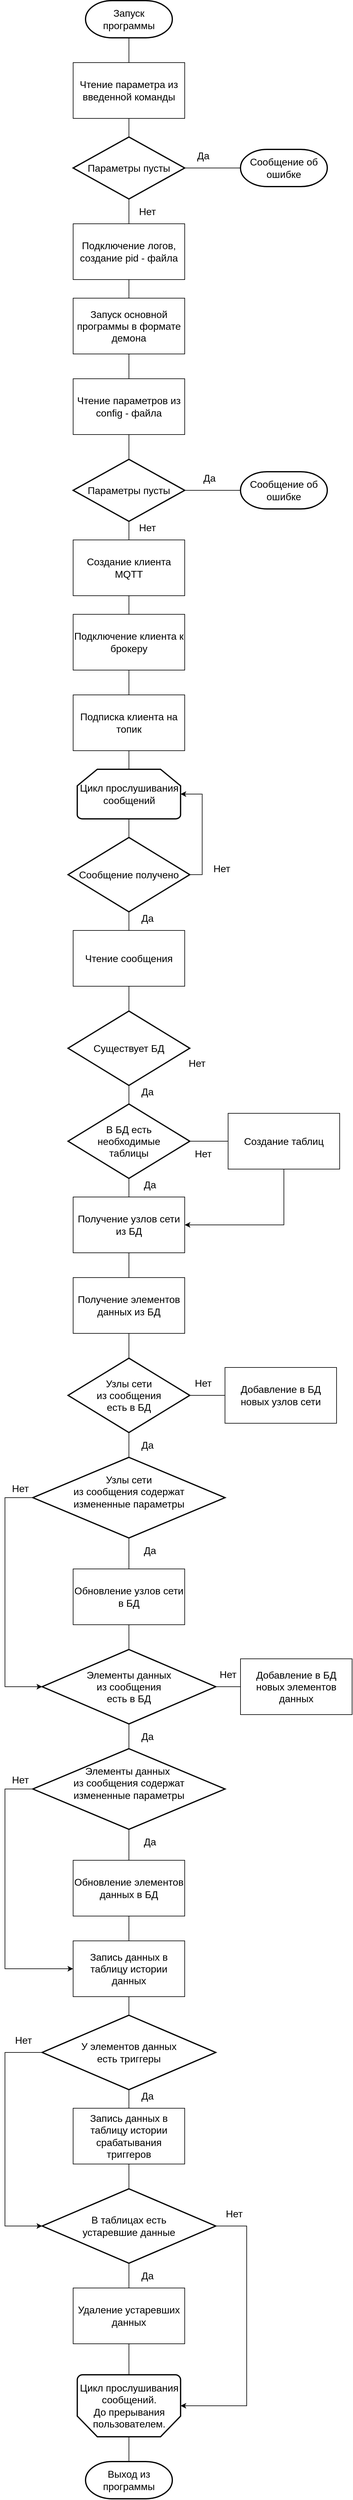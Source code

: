 <mxfile version="13.1.3" type="device"><diagram id="h_bSzQhF9TZG8HhlaY8L" name="Page-1"><mxGraphModel dx="1084" dy="606" grid="1" gridSize="10" guides="1" tooltips="1" connect="1" arrows="1" fold="1" page="1" pageScale="1" pageWidth="827" pageHeight="1169" math="0" shadow="0"><root><mxCell id="0"/><mxCell id="1" parent="0"/><mxCell id="VXSJhTADm75R9wh-Vfbs-5" style="edgeStyle=orthogonalEdgeStyle;rounded=0;orthogonalLoop=1;jettySize=auto;html=1;exitX=0.5;exitY=1;exitDx=0;exitDy=0;exitPerimeter=0;entryX=0.5;entryY=0;entryDx=0;entryDy=0;endArrow=none;endFill=0;" edge="1" parent="1" source="VXSJhTADm75R9wh-Vfbs-3" target="VXSJhTADm75R9wh-Vfbs-4"><mxGeometry relative="1" as="geometry"/></mxCell><mxCell id="VXSJhTADm75R9wh-Vfbs-3" value="&lt;font style=&quot;font-size: 16px&quot;&gt;Запуск программы&lt;/font&gt;" style="strokeWidth=2;html=1;shape=mxgraph.flowchart.terminator;whiteSpace=wrap;" vertex="1" parent="1"><mxGeometry x="330" y="40" width="140" height="60" as="geometry"/></mxCell><mxCell id="VXSJhTADm75R9wh-Vfbs-9" style="edgeStyle=orthogonalEdgeStyle;rounded=0;orthogonalLoop=1;jettySize=auto;html=1;exitX=0.5;exitY=1;exitDx=0;exitDy=0;entryX=0.5;entryY=0;entryDx=0;entryDy=0;entryPerimeter=0;endArrow=none;endFill=0;" edge="1" parent="1" source="VXSJhTADm75R9wh-Vfbs-4" target="VXSJhTADm75R9wh-Vfbs-6"><mxGeometry relative="1" as="geometry"/></mxCell><mxCell id="VXSJhTADm75R9wh-Vfbs-4" value="&lt;font style=&quot;font-size: 16px&quot;&gt;Чтение параметра из введенной команды&lt;/font&gt;" style="rounded=0;whiteSpace=wrap;html=1;" vertex="1" parent="1"><mxGeometry x="310" y="140" width="180" height="90" as="geometry"/></mxCell><mxCell id="VXSJhTADm75R9wh-Vfbs-17" style="edgeStyle=orthogonalEdgeStyle;rounded=0;orthogonalLoop=1;jettySize=auto;html=1;exitX=1;exitY=0.5;exitDx=0;exitDy=0;exitPerimeter=0;entryX=0;entryY=0.5;entryDx=0;entryDy=0;entryPerimeter=0;endArrow=none;endFill=0;" edge="1" parent="1" source="VXSJhTADm75R9wh-Vfbs-6" target="VXSJhTADm75R9wh-Vfbs-16"><mxGeometry relative="1" as="geometry"/></mxCell><mxCell id="VXSJhTADm75R9wh-Vfbs-18" style="edgeStyle=orthogonalEdgeStyle;rounded=0;orthogonalLoop=1;jettySize=auto;html=1;exitX=0.5;exitY=1;exitDx=0;exitDy=0;exitPerimeter=0;endArrow=none;endFill=0;" edge="1" parent="1" source="VXSJhTADm75R9wh-Vfbs-6" target="VXSJhTADm75R9wh-Vfbs-15"><mxGeometry relative="1" as="geometry"/></mxCell><mxCell id="VXSJhTADm75R9wh-Vfbs-6" value="&lt;font style=&quot;font-size: 16px&quot;&gt;Параметры пусты&lt;/font&gt;" style="strokeWidth=2;html=1;shape=mxgraph.flowchart.decision;whiteSpace=wrap;" vertex="1" parent="1"><mxGeometry x="310" y="260" width="180" height="100" as="geometry"/></mxCell><mxCell id="VXSJhTADm75R9wh-Vfbs-11" value="&lt;font style=&quot;font-size: 16px&quot;&gt;Да&lt;/font&gt;" style="text;html=1;strokeColor=none;fillColor=none;align=center;verticalAlign=middle;whiteSpace=wrap;rounded=0;" vertex="1" parent="1"><mxGeometry x="500" y="280" width="40" height="20" as="geometry"/></mxCell><mxCell id="VXSJhTADm75R9wh-Vfbs-21" style="edgeStyle=orthogonalEdgeStyle;rounded=0;orthogonalLoop=1;jettySize=auto;html=1;exitX=0.5;exitY=1;exitDx=0;exitDy=0;entryX=0.5;entryY=0;entryDx=0;entryDy=0;endArrow=none;endFill=0;" edge="1" parent="1" source="VXSJhTADm75R9wh-Vfbs-12" target="VXSJhTADm75R9wh-Vfbs-14"><mxGeometry relative="1" as="geometry"/></mxCell><mxCell id="VXSJhTADm75R9wh-Vfbs-12" value="&lt;span style=&quot;font-size: 16px&quot;&gt;Запуск основной программы в формате демона&lt;/span&gt;" style="rounded=0;whiteSpace=wrap;html=1;" vertex="1" parent="1"><mxGeometry x="310" y="520" width="180" height="90" as="geometry"/></mxCell><mxCell id="VXSJhTADm75R9wh-Vfbs-23" style="edgeStyle=orthogonalEdgeStyle;rounded=0;orthogonalLoop=1;jettySize=auto;html=1;exitX=0.5;exitY=1;exitDx=0;exitDy=0;endArrow=none;endFill=0;" edge="1" parent="1" source="VXSJhTADm75R9wh-Vfbs-14" target="VXSJhTADm75R9wh-Vfbs-22"><mxGeometry relative="1" as="geometry"/></mxCell><mxCell id="VXSJhTADm75R9wh-Vfbs-14" value="&lt;span style=&quot;font-size: 16px&quot;&gt;Чтение параметров из config - файла&lt;/span&gt;" style="rounded=0;whiteSpace=wrap;html=1;" vertex="1" parent="1"><mxGeometry x="310" y="650" width="180" height="90" as="geometry"/></mxCell><mxCell id="VXSJhTADm75R9wh-Vfbs-20" style="edgeStyle=orthogonalEdgeStyle;rounded=0;orthogonalLoop=1;jettySize=auto;html=1;exitX=0.5;exitY=1;exitDx=0;exitDy=0;entryX=0.5;entryY=0;entryDx=0;entryDy=0;endArrow=none;endFill=0;" edge="1" parent="1" source="VXSJhTADm75R9wh-Vfbs-15" target="VXSJhTADm75R9wh-Vfbs-12"><mxGeometry relative="1" as="geometry"/></mxCell><mxCell id="VXSJhTADm75R9wh-Vfbs-15" value="&lt;span style=&quot;font-size: 16px&quot;&gt;Подключение логов, создание pid - файла&lt;/span&gt;" style="rounded=0;whiteSpace=wrap;html=1;" vertex="1" parent="1"><mxGeometry x="310" y="400" width="180" height="90" as="geometry"/></mxCell><mxCell id="VXSJhTADm75R9wh-Vfbs-16" value="&lt;font style=&quot;font-size: 16px&quot;&gt;Сообщение об ошибке&lt;/font&gt;" style="strokeWidth=2;html=1;shape=mxgraph.flowchart.terminator;whiteSpace=wrap;" vertex="1" parent="1"><mxGeometry x="580" y="280" width="140" height="60" as="geometry"/></mxCell><mxCell id="VXSJhTADm75R9wh-Vfbs-19" value="&lt;font style=&quot;font-size: 16px&quot;&gt;Нет&lt;/font&gt;" style="text;html=1;strokeColor=none;fillColor=none;align=center;verticalAlign=middle;whiteSpace=wrap;rounded=0;" vertex="1" parent="1"><mxGeometry x="410" y="370" width="40" height="20" as="geometry"/></mxCell><mxCell id="VXSJhTADm75R9wh-Vfbs-25" style="edgeStyle=orthogonalEdgeStyle;rounded=0;orthogonalLoop=1;jettySize=auto;html=1;exitX=1;exitY=0.5;exitDx=0;exitDy=0;exitPerimeter=0;entryX=0;entryY=0.5;entryDx=0;entryDy=0;entryPerimeter=0;endArrow=none;endFill=0;" edge="1" parent="1" source="VXSJhTADm75R9wh-Vfbs-22" target="VXSJhTADm75R9wh-Vfbs-24"><mxGeometry relative="1" as="geometry"/></mxCell><mxCell id="VXSJhTADm75R9wh-Vfbs-22" value="&lt;font style=&quot;font-size: 16px&quot;&gt;Параметры пусты&lt;/font&gt;" style="strokeWidth=2;html=1;shape=mxgraph.flowchart.decision;whiteSpace=wrap;" vertex="1" parent="1"><mxGeometry x="310" y="780" width="180" height="100" as="geometry"/></mxCell><mxCell id="VXSJhTADm75R9wh-Vfbs-24" value="&lt;font style=&quot;font-size: 16px&quot;&gt;Сообщение об ошибке&lt;/font&gt;" style="strokeWidth=2;html=1;shape=mxgraph.flowchart.terminator;whiteSpace=wrap;" vertex="1" parent="1"><mxGeometry x="580" y="800" width="140" height="60" as="geometry"/></mxCell><mxCell id="VXSJhTADm75R9wh-Vfbs-26" value="&lt;font style=&quot;font-size: 16px&quot;&gt;Да&lt;/font&gt;" style="text;html=1;strokeColor=none;fillColor=none;align=center;verticalAlign=middle;whiteSpace=wrap;rounded=0;" vertex="1" parent="1"><mxGeometry x="510" y="800" width="40" height="20" as="geometry"/></mxCell><mxCell id="VXSJhTADm75R9wh-Vfbs-29" value="&lt;font style=&quot;font-size: 16px&quot;&gt;Нет&lt;/font&gt;" style="text;html=1;strokeColor=none;fillColor=none;align=center;verticalAlign=middle;whiteSpace=wrap;rounded=0;" vertex="1" parent="1"><mxGeometry x="410" y="880" width="40" height="20" as="geometry"/></mxCell><mxCell id="VXSJhTADm75R9wh-Vfbs-35" style="edgeStyle=orthogonalEdgeStyle;rounded=0;orthogonalLoop=1;jettySize=auto;html=1;exitX=0.5;exitY=1;exitDx=0;exitDy=0;entryX=0.5;entryY=0;entryDx=0;entryDy=0;endArrow=none;endFill=0;" edge="1" parent="1" source="VXSJhTADm75R9wh-Vfbs-30" target="VXSJhTADm75R9wh-Vfbs-31"><mxGeometry relative="1" as="geometry"/></mxCell><mxCell id="VXSJhTADm75R9wh-Vfbs-30" value="&lt;span style=&quot;font-size: 16px&quot;&gt;Создание клиента MQTT&lt;/span&gt;" style="rounded=0;whiteSpace=wrap;html=1;" vertex="1" parent="1"><mxGeometry x="309.99" y="910" width="180" height="90" as="geometry"/></mxCell><mxCell id="VXSJhTADm75R9wh-Vfbs-36" style="edgeStyle=orthogonalEdgeStyle;rounded=0;orthogonalLoop=1;jettySize=auto;html=1;exitX=0.5;exitY=1;exitDx=0;exitDy=0;endArrow=none;endFill=0;" edge="1" parent="1" source="VXSJhTADm75R9wh-Vfbs-31" target="VXSJhTADm75R9wh-Vfbs-32"><mxGeometry relative="1" as="geometry"/></mxCell><mxCell id="VXSJhTADm75R9wh-Vfbs-31" value="&lt;span style=&quot;font-size: 16px&quot;&gt;Подключение клиента к брокеру&lt;/span&gt;" style="rounded=0;whiteSpace=wrap;html=1;" vertex="1" parent="1"><mxGeometry x="310" y="1030" width="180" height="90" as="geometry"/></mxCell><mxCell id="VXSJhTADm75R9wh-Vfbs-50" style="edgeStyle=orthogonalEdgeStyle;rounded=0;orthogonalLoop=1;jettySize=auto;html=1;exitX=0.5;exitY=1;exitDx=0;exitDy=0;entryX=0.5;entryY=0;entryDx=0;entryDy=0;entryPerimeter=0;endArrow=none;endFill=0;" edge="1" parent="1" source="VXSJhTADm75R9wh-Vfbs-32" target="VXSJhTADm75R9wh-Vfbs-49"><mxGeometry relative="1" as="geometry"/></mxCell><mxCell id="VXSJhTADm75R9wh-Vfbs-32" value="&lt;span style=&quot;font-size: 16px&quot;&gt;Подписка клиента на топик&lt;/span&gt;" style="rounded=0;whiteSpace=wrap;html=1;" vertex="1" parent="1"><mxGeometry x="310" y="1160" width="180" height="90" as="geometry"/></mxCell><mxCell id="VXSJhTADm75R9wh-Vfbs-75" style="edgeStyle=orthogonalEdgeStyle;rounded=0;orthogonalLoop=1;jettySize=auto;html=1;exitX=0.5;exitY=1;exitDx=0;exitDy=0;entryX=0.5;entryY=0;entryDx=0;entryDy=0;entryPerimeter=0;endArrow=none;endFill=0;" edge="1" parent="1" source="VXSJhTADm75R9wh-Vfbs-33" target="VXSJhTADm75R9wh-Vfbs-74"><mxGeometry relative="1" as="geometry"/></mxCell><mxCell id="VXSJhTADm75R9wh-Vfbs-33" value="&lt;span style=&quot;font-size: 16px&quot;&gt;Чтение сообщения&lt;/span&gt;" style="rounded=0;whiteSpace=wrap;html=1;" vertex="1" parent="1"><mxGeometry x="310" y="1540" width="180" height="90" as="geometry"/></mxCell><mxCell id="VXSJhTADm75R9wh-Vfbs-48" style="edgeStyle=orthogonalEdgeStyle;rounded=0;orthogonalLoop=1;jettySize=auto;html=1;exitX=0.5;exitY=0;exitDx=0;exitDy=0;exitPerimeter=0;entryX=0.5;entryY=0;entryDx=0;entryDy=0;entryPerimeter=0;endArrow=none;endFill=0;" edge="1" parent="1" source="VXSJhTADm75R9wh-Vfbs-42" target="VXSJhTADm75R9wh-Vfbs-47"><mxGeometry relative="1" as="geometry"/></mxCell><mxCell id="VXSJhTADm75R9wh-Vfbs-42" value="&lt;font style=&quot;font-size: 16px&quot;&gt;Цикл прослушивания сообщений.&lt;br&gt;До прерывания пользователем.&lt;br&gt;&lt;/font&gt;" style="strokeWidth=2;html=1;shape=mxgraph.flowchart.loop_limit;whiteSpace=wrap;direction=west;" vertex="1" parent="1"><mxGeometry x="316.67" y="3870" width="166.67" height="100" as="geometry"/></mxCell><mxCell id="VXSJhTADm75R9wh-Vfbs-45" style="edgeStyle=orthogonalEdgeStyle;rounded=0;orthogonalLoop=1;jettySize=auto;html=1;exitX=0.5;exitY=1;exitDx=0;exitDy=0;exitPerimeter=0;entryX=0.5;entryY=0;entryDx=0;entryDy=0;endArrow=none;endFill=0;" edge="1" parent="1" source="VXSJhTADm75R9wh-Vfbs-22" target="VXSJhTADm75R9wh-Vfbs-30"><mxGeometry relative="1" as="geometry"><mxPoint x="399.995" y="920" as="sourcePoint"/></mxGeometry></mxCell><mxCell id="VXSJhTADm75R9wh-Vfbs-47" value="&lt;font style=&quot;font-size: 16px&quot;&gt;Выход из программы&lt;/font&gt;" style="strokeWidth=2;html=1;shape=mxgraph.flowchart.terminator;whiteSpace=wrap;" vertex="1" parent="1"><mxGeometry x="330" y="4010" width="140" height="60" as="geometry"/></mxCell><mxCell id="VXSJhTADm75R9wh-Vfbs-53" style="edgeStyle=orthogonalEdgeStyle;rounded=0;orthogonalLoop=1;jettySize=auto;html=1;exitX=0.5;exitY=1;exitDx=0;exitDy=0;exitPerimeter=0;entryX=0.5;entryY=0;entryDx=0;entryDy=0;entryPerimeter=0;endArrow=none;endFill=0;" edge="1" parent="1" source="VXSJhTADm75R9wh-Vfbs-49" target="VXSJhTADm75R9wh-Vfbs-52"><mxGeometry relative="1" as="geometry"/></mxCell><mxCell id="VXSJhTADm75R9wh-Vfbs-49" value="&lt;font style=&quot;font-size: 16px&quot;&gt;Цикл прослушивания сообщений&lt;br&gt;&lt;/font&gt;" style="strokeWidth=2;html=1;shape=mxgraph.flowchart.loop_limit;whiteSpace=wrap;direction=east;" vertex="1" parent="1"><mxGeometry x="316.65" y="1280" width="166.67" height="80" as="geometry"/></mxCell><mxCell id="VXSJhTADm75R9wh-Vfbs-54" style="edgeStyle=orthogonalEdgeStyle;rounded=0;orthogonalLoop=1;jettySize=auto;html=1;exitX=0.5;exitY=1;exitDx=0;exitDy=0;exitPerimeter=0;entryX=0.5;entryY=0;entryDx=0;entryDy=0;endArrow=none;endFill=0;" edge="1" parent="1" source="VXSJhTADm75R9wh-Vfbs-52" target="VXSJhTADm75R9wh-Vfbs-33"><mxGeometry relative="1" as="geometry"/></mxCell><mxCell id="VXSJhTADm75R9wh-Vfbs-58" style="edgeStyle=orthogonalEdgeStyle;rounded=0;orthogonalLoop=1;jettySize=auto;html=1;exitX=1;exitY=0.5;exitDx=0;exitDy=0;exitPerimeter=0;entryX=1;entryY=0.5;entryDx=0;entryDy=0;entryPerimeter=0;endArrow=classic;endFill=1;" edge="1" parent="1" source="VXSJhTADm75R9wh-Vfbs-52" target="VXSJhTADm75R9wh-Vfbs-49"><mxGeometry relative="1" as="geometry"/></mxCell><mxCell id="VXSJhTADm75R9wh-Vfbs-52" value="&lt;font style=&quot;font-size: 16px&quot;&gt;Сообщение получено&lt;/font&gt;" style="strokeWidth=2;html=1;shape=mxgraph.flowchart.decision;whiteSpace=wrap;" vertex="1" parent="1"><mxGeometry x="301.8" y="1390" width="196.36" height="120" as="geometry"/></mxCell><mxCell id="VXSJhTADm75R9wh-Vfbs-55" value="&lt;font style=&quot;font-size: 16px&quot;&gt;Да&lt;/font&gt;" style="text;html=1;strokeColor=none;fillColor=none;align=center;verticalAlign=middle;whiteSpace=wrap;rounded=0;" vertex="1" parent="1"><mxGeometry x="410" y="1510" width="40" height="20" as="geometry"/></mxCell><mxCell id="VXSJhTADm75R9wh-Vfbs-59" value="&lt;font style=&quot;font-size: 16px&quot;&gt;Нет&lt;/font&gt;" style="text;html=1;strokeColor=none;fillColor=none;align=center;verticalAlign=middle;whiteSpace=wrap;rounded=0;" vertex="1" parent="1"><mxGeometry x="530" y="1430" width="40" height="20" as="geometry"/></mxCell><mxCell id="VXSJhTADm75R9wh-Vfbs-69" style="edgeStyle=orthogonalEdgeStyle;rounded=0;orthogonalLoop=1;jettySize=auto;html=1;exitX=0.5;exitY=1;exitDx=0;exitDy=0;entryX=0.5;entryY=0;entryDx=0;entryDy=0;endArrow=none;endFill=0;" edge="1" parent="1" source="VXSJhTADm75R9wh-Vfbs-61" target="VXSJhTADm75R9wh-Vfbs-68"><mxGeometry relative="1" as="geometry"/></mxCell><mxCell id="VXSJhTADm75R9wh-Vfbs-61" value="&lt;span style=&quot;font-size: 16px&quot;&gt;Получение узлов сети из БД&lt;/span&gt;" style="rounded=0;whiteSpace=wrap;html=1;" vertex="1" parent="1"><mxGeometry x="310" y="1970" width="180" height="90" as="geometry"/></mxCell><mxCell id="VXSJhTADm75R9wh-Vfbs-65" style="edgeStyle=orthogonalEdgeStyle;rounded=0;orthogonalLoop=1;jettySize=auto;html=1;exitX=0.5;exitY=1;exitDx=0;exitDy=0;exitPerimeter=0;entryX=0.5;entryY=0;entryDx=0;entryDy=0;endArrow=none;endFill=0;" edge="1" parent="1" source="VXSJhTADm75R9wh-Vfbs-63" target="VXSJhTADm75R9wh-Vfbs-61"><mxGeometry relative="1" as="geometry"/></mxCell><mxCell id="VXSJhTADm75R9wh-Vfbs-83" style="edgeStyle=orthogonalEdgeStyle;rounded=0;orthogonalLoop=1;jettySize=auto;html=1;exitX=1;exitY=0.5;exitDx=0;exitDy=0;exitPerimeter=0;entryX=0;entryY=0.5;entryDx=0;entryDy=0;endArrow=none;endFill=0;" edge="1" parent="1" source="VXSJhTADm75R9wh-Vfbs-63" target="VXSJhTADm75R9wh-Vfbs-82"><mxGeometry relative="1" as="geometry"/></mxCell><mxCell id="VXSJhTADm75R9wh-Vfbs-63" value="&lt;span style=&quot;font-size: 16px&quot;&gt;В БД есть &lt;br&gt;необходимые &lt;br&gt;таблицы&lt;/span&gt;" style="strokeWidth=2;html=1;shape=mxgraph.flowchart.decision;whiteSpace=wrap;" vertex="1" parent="1"><mxGeometry x="301.8" y="1820" width="196.36" height="120" as="geometry"/></mxCell><mxCell id="VXSJhTADm75R9wh-Vfbs-66" value="&lt;font style=&quot;font-size: 16px&quot;&gt;Да&lt;/font&gt;" style="text;html=1;strokeColor=none;fillColor=none;align=center;verticalAlign=middle;whiteSpace=wrap;rounded=0;" vertex="1" parent="1"><mxGeometry x="414" y="1940" width="40" height="20" as="geometry"/></mxCell><mxCell id="VXSJhTADm75R9wh-Vfbs-67" value="&lt;font style=&quot;font-size: 16px&quot;&gt;Нет&lt;/font&gt;" style="text;html=1;strokeColor=none;fillColor=none;align=center;verticalAlign=middle;whiteSpace=wrap;rounded=0;" vertex="1" parent="1"><mxGeometry x="500" y="1890" width="40" height="20" as="geometry"/></mxCell><mxCell id="VXSJhTADm75R9wh-Vfbs-87" style="edgeStyle=orthogonalEdgeStyle;rounded=0;orthogonalLoop=1;jettySize=auto;html=1;exitX=0.5;exitY=1;exitDx=0;exitDy=0;entryX=0.5;entryY=0;entryDx=0;entryDy=0;entryPerimeter=0;endArrow=none;endFill=0;" edge="1" parent="1" source="VXSJhTADm75R9wh-Vfbs-68" target="VXSJhTADm75R9wh-Vfbs-84"><mxGeometry relative="1" as="geometry"/></mxCell><mxCell id="VXSJhTADm75R9wh-Vfbs-68" value="&lt;span style=&quot;font-size: 16px&quot;&gt;Получение элементов данных из БД&lt;/span&gt;" style="rounded=0;whiteSpace=wrap;html=1;" vertex="1" parent="1"><mxGeometry x="310" y="2100" width="180" height="90" as="geometry"/></mxCell><mxCell id="VXSJhTADm75R9wh-Vfbs-109" style="edgeStyle=orthogonalEdgeStyle;rounded=0;orthogonalLoop=1;jettySize=auto;html=1;exitX=0.5;exitY=1;exitDx=0;exitDy=0;entryX=0.5;entryY=0;entryDx=0;entryDy=0;entryPerimeter=0;endArrow=none;endFill=0;" edge="1" parent="1" source="VXSJhTADm75R9wh-Vfbs-71" target="VXSJhTADm75R9wh-Vfbs-102"><mxGeometry relative="1" as="geometry"/></mxCell><mxCell id="VXSJhTADm75R9wh-Vfbs-71" value="&lt;span style=&quot;font-size: 16px&quot;&gt;Обновление узлов сети в БД&lt;/span&gt;" style="rounded=0;whiteSpace=wrap;html=1;" vertex="1" parent="1"><mxGeometry x="309.98" y="2570" width="180" height="90" as="geometry"/></mxCell><mxCell id="VXSJhTADm75R9wh-Vfbs-76" style="edgeStyle=orthogonalEdgeStyle;rounded=0;orthogonalLoop=1;jettySize=auto;html=1;exitX=0.5;exitY=1;exitDx=0;exitDy=0;exitPerimeter=0;endArrow=none;endFill=0;" edge="1" parent="1" source="VXSJhTADm75R9wh-Vfbs-74" target="VXSJhTADm75R9wh-Vfbs-63"><mxGeometry relative="1" as="geometry"/></mxCell><mxCell id="VXSJhTADm75R9wh-Vfbs-74" value="&lt;span style=&quot;font-size: 16px&quot;&gt;Существует БД&lt;/span&gt;" style="strokeWidth=2;html=1;shape=mxgraph.flowchart.decision;whiteSpace=wrap;" vertex="1" parent="1"><mxGeometry x="301.8" y="1670" width="196.36" height="120" as="geometry"/></mxCell><mxCell id="VXSJhTADm75R9wh-Vfbs-77" value="&lt;font style=&quot;font-size: 16px&quot;&gt;Да&lt;/font&gt;" style="text;html=1;strokeColor=none;fillColor=none;align=center;verticalAlign=middle;whiteSpace=wrap;rounded=0;" vertex="1" parent="1"><mxGeometry x="410" y="1790" width="40" height="20" as="geometry"/></mxCell><mxCell id="VXSJhTADm75R9wh-Vfbs-79" value="&lt;font style=&quot;font-size: 16px&quot;&gt;Нет&lt;/font&gt;" style="text;html=1;strokeColor=none;fillColor=none;align=center;verticalAlign=middle;whiteSpace=wrap;rounded=0;" vertex="1" parent="1"><mxGeometry x="490" y="1744" width="40" height="20" as="geometry"/></mxCell><mxCell id="VXSJhTADm75R9wh-Vfbs-94" style="edgeStyle=orthogonalEdgeStyle;rounded=0;orthogonalLoop=1;jettySize=auto;html=1;exitX=0.5;exitY=1;exitDx=0;exitDy=0;entryX=1;entryY=0.5;entryDx=0;entryDy=0;endArrow=classic;endFill=1;" edge="1" parent="1" source="VXSJhTADm75R9wh-Vfbs-82" target="VXSJhTADm75R9wh-Vfbs-61"><mxGeometry relative="1" as="geometry"/></mxCell><mxCell id="VXSJhTADm75R9wh-Vfbs-82" value="&lt;span style=&quot;font-size: 16px&quot;&gt;Создание таблиц&lt;/span&gt;" style="rounded=0;whiteSpace=wrap;html=1;" vertex="1" parent="1"><mxGeometry x="560" y="1835" width="180" height="90" as="geometry"/></mxCell><mxCell id="VXSJhTADm75R9wh-Vfbs-88" style="edgeStyle=orthogonalEdgeStyle;rounded=0;orthogonalLoop=1;jettySize=auto;html=1;exitX=0.5;exitY=1;exitDx=0;exitDy=0;exitPerimeter=0;entryX=0.5;entryY=0;entryDx=0;entryDy=0;entryPerimeter=0;endArrow=none;endFill=0;" edge="1" parent="1" source="VXSJhTADm75R9wh-Vfbs-84" target="VXSJhTADm75R9wh-Vfbs-85"><mxGeometry relative="1" as="geometry"/></mxCell><mxCell id="VXSJhTADm75R9wh-Vfbs-92" style="edgeStyle=orthogonalEdgeStyle;rounded=0;orthogonalLoop=1;jettySize=auto;html=1;exitX=1;exitY=0.5;exitDx=0;exitDy=0;exitPerimeter=0;entryX=0;entryY=0.5;entryDx=0;entryDy=0;endArrow=none;endFill=0;" edge="1" parent="1" source="VXSJhTADm75R9wh-Vfbs-84" target="VXSJhTADm75R9wh-Vfbs-91"><mxGeometry relative="1" as="geometry"/></mxCell><mxCell id="VXSJhTADm75R9wh-Vfbs-84" value="&lt;span style=&quot;font-size: 16px&quot;&gt;Узлы сети &lt;br&gt;из сообщения &lt;br&gt;есть в БД&lt;/span&gt;" style="strokeWidth=2;html=1;shape=mxgraph.flowchart.decision;whiteSpace=wrap;" vertex="1" parent="1"><mxGeometry x="301.8" y="2230" width="196.36" height="120" as="geometry"/></mxCell><mxCell id="VXSJhTADm75R9wh-Vfbs-96" style="edgeStyle=orthogonalEdgeStyle;rounded=0;orthogonalLoop=1;jettySize=auto;html=1;exitX=0.5;exitY=1;exitDx=0;exitDy=0;exitPerimeter=0;entryX=0.5;entryY=0;entryDx=0;entryDy=0;endArrow=none;endFill=0;" edge="1" parent="1" source="VXSJhTADm75R9wh-Vfbs-85" target="VXSJhTADm75R9wh-Vfbs-71"><mxGeometry relative="1" as="geometry"/></mxCell><mxCell id="VXSJhTADm75R9wh-Vfbs-126" style="edgeStyle=orthogonalEdgeStyle;rounded=0;orthogonalLoop=1;jettySize=auto;html=1;exitX=0;exitY=0.5;exitDx=0;exitDy=0;exitPerimeter=0;entryX=0;entryY=0.5;entryDx=0;entryDy=0;entryPerimeter=0;endArrow=classic;endFill=1;" edge="1" parent="1" source="VXSJhTADm75R9wh-Vfbs-85" target="VXSJhTADm75R9wh-Vfbs-102"><mxGeometry relative="1" as="geometry"><Array as="points"><mxPoint x="200" y="2455"/><mxPoint x="200" y="2760"/></Array></mxGeometry></mxCell><mxCell id="VXSJhTADm75R9wh-Vfbs-85" value="&lt;span style=&quot;font-size: 16px&quot;&gt;Узлы сети &lt;br&gt;из сообщения содержат &lt;br&gt;измененные параметры&lt;br&gt;&lt;br&gt;&lt;/span&gt;" style="strokeWidth=2;html=1;shape=mxgraph.flowchart.decision;whiteSpace=wrap;" vertex="1" parent="1"><mxGeometry x="244.97" y="2390" width="310" height="130" as="geometry"/></mxCell><mxCell id="VXSJhTADm75R9wh-Vfbs-90" value="&lt;font style=&quot;font-size: 16px&quot;&gt;Да&lt;/font&gt;" style="text;html=1;strokeColor=none;fillColor=none;align=center;verticalAlign=middle;whiteSpace=wrap;rounded=0;" vertex="1" parent="1"><mxGeometry x="410" y="2360" width="40" height="20" as="geometry"/></mxCell><mxCell id="VXSJhTADm75R9wh-Vfbs-91" value="&lt;span style=&quot;font-size: 16px&quot;&gt;Добавление в БД новых узлов сети&lt;/span&gt;" style="rounded=0;whiteSpace=wrap;html=1;" vertex="1" parent="1"><mxGeometry x="554.97" y="2245" width="180" height="90" as="geometry"/></mxCell><mxCell id="VXSJhTADm75R9wh-Vfbs-93" value="&lt;font style=&quot;font-size: 16px&quot;&gt;Нет&lt;/font&gt;" style="text;html=1;strokeColor=none;fillColor=none;align=center;verticalAlign=middle;whiteSpace=wrap;rounded=0;" vertex="1" parent="1"><mxGeometry x="500" y="2260" width="40" height="20" as="geometry"/></mxCell><mxCell id="VXSJhTADm75R9wh-Vfbs-97" value="&lt;font style=&quot;font-size: 16px&quot;&gt;Да&lt;/font&gt;" style="text;html=1;strokeColor=none;fillColor=none;align=center;verticalAlign=middle;whiteSpace=wrap;rounded=0;" vertex="1" parent="1"><mxGeometry x="414" y="2530" width="40" height="20" as="geometry"/></mxCell><mxCell id="VXSJhTADm75R9wh-Vfbs-112" style="edgeStyle=orthogonalEdgeStyle;rounded=0;orthogonalLoop=1;jettySize=auto;html=1;exitX=0.5;exitY=1;exitDx=0;exitDy=0;entryX=0.5;entryY=0;entryDx=0;entryDy=0;endArrow=none;endFill=0;" edge="1" parent="1" source="VXSJhTADm75R9wh-Vfbs-99" target="VXSJhTADm75R9wh-Vfbs-110"><mxGeometry relative="1" as="geometry"/></mxCell><mxCell id="VXSJhTADm75R9wh-Vfbs-99" value="&lt;span style=&quot;font-size: 16px&quot;&gt;Обновление элементов данных в БД&lt;/span&gt;" style="rounded=0;whiteSpace=wrap;html=1;" vertex="1" parent="1"><mxGeometry x="309.98" y="3040" width="180" height="90" as="geometry"/></mxCell><mxCell id="VXSJhTADm75R9wh-Vfbs-100" style="edgeStyle=orthogonalEdgeStyle;rounded=0;orthogonalLoop=1;jettySize=auto;html=1;exitX=0.5;exitY=1;exitDx=0;exitDy=0;exitPerimeter=0;entryX=0.5;entryY=0;entryDx=0;entryDy=0;entryPerimeter=0;endArrow=none;endFill=0;" edge="1" parent="1" source="VXSJhTADm75R9wh-Vfbs-102" target="VXSJhTADm75R9wh-Vfbs-104"><mxGeometry relative="1" as="geometry"/></mxCell><mxCell id="VXSJhTADm75R9wh-Vfbs-101" style="edgeStyle=orthogonalEdgeStyle;rounded=0;orthogonalLoop=1;jettySize=auto;html=1;exitX=1;exitY=0.5;exitDx=0;exitDy=0;exitPerimeter=0;entryX=0;entryY=0.5;entryDx=0;entryDy=0;endArrow=none;endFill=0;" edge="1" parent="1" source="VXSJhTADm75R9wh-Vfbs-102" target="VXSJhTADm75R9wh-Vfbs-106"><mxGeometry relative="1" as="geometry"/></mxCell><mxCell id="VXSJhTADm75R9wh-Vfbs-102" value="&lt;span style=&quot;font-size: 16px&quot;&gt;Элементы данных&lt;br&gt;из сообщения &lt;br&gt;есть в БД&lt;/span&gt;" style="strokeWidth=2;html=1;shape=mxgraph.flowchart.decision;whiteSpace=wrap;" vertex="1" parent="1"><mxGeometry x="260" y="2700" width="280" height="120" as="geometry"/></mxCell><mxCell id="VXSJhTADm75R9wh-Vfbs-103" style="edgeStyle=orthogonalEdgeStyle;rounded=0;orthogonalLoop=1;jettySize=auto;html=1;exitX=0.5;exitY=1;exitDx=0;exitDy=0;exitPerimeter=0;entryX=0.5;entryY=0;entryDx=0;entryDy=0;endArrow=none;endFill=0;" edge="1" parent="1" source="VXSJhTADm75R9wh-Vfbs-104" target="VXSJhTADm75R9wh-Vfbs-99"><mxGeometry relative="1" as="geometry"/></mxCell><mxCell id="VXSJhTADm75R9wh-Vfbs-128" style="edgeStyle=orthogonalEdgeStyle;rounded=0;orthogonalLoop=1;jettySize=auto;html=1;exitX=0;exitY=0.5;exitDx=0;exitDy=0;exitPerimeter=0;entryX=0;entryY=0.5;entryDx=0;entryDy=0;endArrow=classic;endFill=1;" edge="1" parent="1" source="VXSJhTADm75R9wh-Vfbs-104" target="VXSJhTADm75R9wh-Vfbs-110"><mxGeometry relative="1" as="geometry"><Array as="points"><mxPoint x="200" y="2925"/><mxPoint x="200" y="3215"/></Array></mxGeometry></mxCell><mxCell id="VXSJhTADm75R9wh-Vfbs-104" value="&lt;span style=&quot;font-size: 16px&quot;&gt;Элементы данных&amp;nbsp;&lt;br&gt;из сообщения содержат &lt;br&gt;измененные параметры&lt;br&gt;&lt;br&gt;&lt;/span&gt;" style="strokeWidth=2;html=1;shape=mxgraph.flowchart.decision;whiteSpace=wrap;" vertex="1" parent="1"><mxGeometry x="244.97" y="2860" width="310" height="130" as="geometry"/></mxCell><mxCell id="VXSJhTADm75R9wh-Vfbs-105" value="&lt;font style=&quot;font-size: 16px&quot;&gt;Да&lt;/font&gt;" style="text;html=1;strokeColor=none;fillColor=none;align=center;verticalAlign=middle;whiteSpace=wrap;rounded=0;" vertex="1" parent="1"><mxGeometry x="410" y="2830" width="40" height="20" as="geometry"/></mxCell><mxCell id="VXSJhTADm75R9wh-Vfbs-106" value="&lt;span style=&quot;font-size: 16px&quot;&gt;Добавление в БД новых элементов данных&lt;/span&gt;" style="rounded=0;whiteSpace=wrap;html=1;" vertex="1" parent="1"><mxGeometry x="580" y="2715" width="180" height="90" as="geometry"/></mxCell><mxCell id="VXSJhTADm75R9wh-Vfbs-107" value="&lt;font style=&quot;font-size: 16px&quot;&gt;Нет&lt;/font&gt;" style="text;html=1;strokeColor=none;fillColor=none;align=center;verticalAlign=middle;whiteSpace=wrap;rounded=0;" vertex="1" parent="1"><mxGeometry x="540" y="2730" width="40" height="20" as="geometry"/></mxCell><mxCell id="VXSJhTADm75R9wh-Vfbs-108" value="&lt;font style=&quot;font-size: 16px&quot;&gt;Да&lt;/font&gt;" style="text;html=1;strokeColor=none;fillColor=none;align=center;verticalAlign=middle;whiteSpace=wrap;rounded=0;" vertex="1" parent="1"><mxGeometry x="414" y="3000" width="40" height="20" as="geometry"/></mxCell><mxCell id="VXSJhTADm75R9wh-Vfbs-115" style="edgeStyle=orthogonalEdgeStyle;rounded=0;orthogonalLoop=1;jettySize=auto;html=1;exitX=0.5;exitY=1;exitDx=0;exitDy=0;entryX=0.5;entryY=0;entryDx=0;entryDy=0;entryPerimeter=0;endArrow=none;endFill=0;" edge="1" parent="1" source="VXSJhTADm75R9wh-Vfbs-110" target="VXSJhTADm75R9wh-Vfbs-114"><mxGeometry relative="1" as="geometry"/></mxCell><mxCell id="VXSJhTADm75R9wh-Vfbs-110" value="&lt;span style=&quot;font-size: 16px&quot;&gt;Запись данных в таблицу истории данных&lt;/span&gt;" style="rounded=0;whiteSpace=wrap;html=1;" vertex="1" parent="1"><mxGeometry x="309.97" y="3170" width="180" height="90" as="geometry"/></mxCell><mxCell id="VXSJhTADm75R9wh-Vfbs-120" style="edgeStyle=orthogonalEdgeStyle;rounded=0;orthogonalLoop=1;jettySize=auto;html=1;exitX=0.5;exitY=1;exitDx=0;exitDy=0;entryX=0.5;entryY=0;entryDx=0;entryDy=0;entryPerimeter=0;endArrow=none;endFill=0;" edge="1" parent="1" source="VXSJhTADm75R9wh-Vfbs-111" target="VXSJhTADm75R9wh-Vfbs-119"><mxGeometry relative="1" as="geometry"/></mxCell><mxCell id="VXSJhTADm75R9wh-Vfbs-111" value="&lt;span style=&quot;font-size: 16px&quot;&gt;Запись данных в таблицу истории срабатывания триггеров&lt;/span&gt;" style="rounded=0;whiteSpace=wrap;html=1;" vertex="1" parent="1"><mxGeometry x="309.97" y="3440" width="180" height="90" as="geometry"/></mxCell><mxCell id="VXSJhTADm75R9wh-Vfbs-116" style="edgeStyle=orthogonalEdgeStyle;rounded=0;orthogonalLoop=1;jettySize=auto;html=1;exitX=0.5;exitY=1;exitDx=0;exitDy=0;exitPerimeter=0;entryX=0.5;entryY=0;entryDx=0;entryDy=0;endArrow=none;endFill=0;" edge="1" parent="1" source="VXSJhTADm75R9wh-Vfbs-114" target="VXSJhTADm75R9wh-Vfbs-111"><mxGeometry relative="1" as="geometry"/></mxCell><mxCell id="VXSJhTADm75R9wh-Vfbs-130" style="edgeStyle=orthogonalEdgeStyle;rounded=0;orthogonalLoop=1;jettySize=auto;html=1;exitX=0;exitY=0.5;exitDx=0;exitDy=0;exitPerimeter=0;entryX=0;entryY=0.5;entryDx=0;entryDy=0;entryPerimeter=0;endArrow=classic;endFill=1;" edge="1" parent="1" source="VXSJhTADm75R9wh-Vfbs-114" target="VXSJhTADm75R9wh-Vfbs-119"><mxGeometry relative="1" as="geometry"><Array as="points"><mxPoint x="200" y="3350"/><mxPoint x="200" y="3630"/></Array></mxGeometry></mxCell><mxCell id="VXSJhTADm75R9wh-Vfbs-114" value="&lt;span style=&quot;font-size: 16px&quot;&gt;У элементов данных &lt;br&gt;есть триггеры&lt;/span&gt;" style="strokeWidth=2;html=1;shape=mxgraph.flowchart.decision;whiteSpace=wrap;" vertex="1" parent="1"><mxGeometry x="259.97" y="3290" width="280" height="120" as="geometry"/></mxCell><mxCell id="VXSJhTADm75R9wh-Vfbs-117" value="&lt;font style=&quot;font-size: 16px&quot;&gt;Да&lt;/font&gt;" style="text;html=1;strokeColor=none;fillColor=none;align=center;verticalAlign=middle;whiteSpace=wrap;rounded=0;" vertex="1" parent="1"><mxGeometry x="410" y="3410" width="40" height="20" as="geometry"/></mxCell><mxCell id="VXSJhTADm75R9wh-Vfbs-122" style="edgeStyle=orthogonalEdgeStyle;rounded=0;orthogonalLoop=1;jettySize=auto;html=1;exitX=0.5;exitY=1;exitDx=0;exitDy=0;exitPerimeter=0;entryX=0.5;entryY=0;entryDx=0;entryDy=0;endArrow=none;endFill=0;" edge="1" parent="1" source="VXSJhTADm75R9wh-Vfbs-119" target="VXSJhTADm75R9wh-Vfbs-121"><mxGeometry relative="1" as="geometry"/></mxCell><mxCell id="VXSJhTADm75R9wh-Vfbs-132" style="edgeStyle=orthogonalEdgeStyle;rounded=0;orthogonalLoop=1;jettySize=auto;html=1;exitX=1;exitY=0.5;exitDx=0;exitDy=0;exitPerimeter=0;entryX=0;entryY=0.5;entryDx=0;entryDy=0;entryPerimeter=0;endArrow=classic;endFill=1;" edge="1" parent="1" source="VXSJhTADm75R9wh-Vfbs-119" target="VXSJhTADm75R9wh-Vfbs-42"><mxGeometry relative="1" as="geometry"><Array as="points"><mxPoint x="590" y="3630"/><mxPoint x="590" y="3920"/></Array></mxGeometry></mxCell><mxCell id="VXSJhTADm75R9wh-Vfbs-119" value="&lt;span style=&quot;font-size: 16px&quot;&gt;В таблицах есть &lt;br&gt;устаревшие данные&lt;/span&gt;" style="strokeWidth=2;html=1;shape=mxgraph.flowchart.decision;whiteSpace=wrap;" vertex="1" parent="1"><mxGeometry x="260.01" y="3570" width="280" height="120" as="geometry"/></mxCell><mxCell id="VXSJhTADm75R9wh-Vfbs-124" style="edgeStyle=orthogonalEdgeStyle;rounded=0;orthogonalLoop=1;jettySize=auto;html=1;exitX=0.5;exitY=1;exitDx=0;exitDy=0;endArrow=none;endFill=0;" edge="1" parent="1" source="VXSJhTADm75R9wh-Vfbs-121" target="VXSJhTADm75R9wh-Vfbs-42"><mxGeometry relative="1" as="geometry"/></mxCell><mxCell id="VXSJhTADm75R9wh-Vfbs-121" value="&lt;span style=&quot;font-size: 16px&quot;&gt;Удаление устаревших данных&lt;/span&gt;" style="rounded=0;whiteSpace=wrap;html=1;" vertex="1" parent="1"><mxGeometry x="310.01" y="3730" width="180" height="90" as="geometry"/></mxCell><mxCell id="VXSJhTADm75R9wh-Vfbs-123" value="&lt;font style=&quot;font-size: 16px&quot;&gt;Да&lt;/font&gt;" style="text;html=1;strokeColor=none;fillColor=none;align=center;verticalAlign=middle;whiteSpace=wrap;rounded=0;" vertex="1" parent="1"><mxGeometry x="410" y="3700" width="40" height="20" as="geometry"/></mxCell><mxCell id="VXSJhTADm75R9wh-Vfbs-127" value="&lt;font style=&quot;font-size: 16px&quot;&gt;Нет&lt;/font&gt;" style="text;html=1;strokeColor=none;fillColor=none;align=center;verticalAlign=middle;whiteSpace=wrap;rounded=0;" vertex="1" parent="1"><mxGeometry x="204.97" y="2430" width="40" height="20" as="geometry"/></mxCell><mxCell id="VXSJhTADm75R9wh-Vfbs-129" value="&lt;font style=&quot;font-size: 16px&quot;&gt;Нет&lt;/font&gt;" style="text;html=1;strokeColor=none;fillColor=none;align=center;verticalAlign=middle;whiteSpace=wrap;rounded=0;" vertex="1" parent="1"><mxGeometry x="204.97" y="2900" width="40" height="20" as="geometry"/></mxCell><mxCell id="VXSJhTADm75R9wh-Vfbs-131" value="&lt;font style=&quot;font-size: 16px&quot;&gt;Нет&lt;/font&gt;" style="text;html=1;strokeColor=none;fillColor=none;align=center;verticalAlign=middle;whiteSpace=wrap;rounded=0;" vertex="1" parent="1"><mxGeometry x="210.0" y="3320" width="40" height="20" as="geometry"/></mxCell><mxCell id="VXSJhTADm75R9wh-Vfbs-133" value="&lt;font style=&quot;font-size: 16px&quot;&gt;Нет&lt;/font&gt;" style="text;html=1;strokeColor=none;fillColor=none;align=center;verticalAlign=middle;whiteSpace=wrap;rounded=0;" vertex="1" parent="1"><mxGeometry x="550" y="3600" width="40" height="20" as="geometry"/></mxCell></root></mxGraphModel></diagram></mxfile>